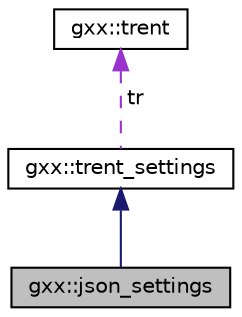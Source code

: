 digraph "gxx::json_settings"
{
  edge [fontname="Helvetica",fontsize="10",labelfontname="Helvetica",labelfontsize="10"];
  node [fontname="Helvetica",fontsize="10",shape=record];
  Node1 [label="gxx::json_settings",height=0.2,width=0.4,color="black", fillcolor="grey75", style="filled", fontcolor="black"];
  Node2 -> Node1 [dir="back",color="midnightblue",fontsize="10",style="solid",fontname="Helvetica"];
  Node2 [label="gxx::trent_settings",height=0.2,width=0.4,color="black", fillcolor="white", style="filled",URL="$structgxx_1_1trent__settings.html"];
  Node3 -> Node2 [dir="back",color="darkorchid3",fontsize="10",style="dashed",label=" tr" ,fontname="Helvetica"];
  Node3 [label="gxx::trent",height=0.2,width=0.4,color="black", fillcolor="white", style="filled",URL="$classgxx_1_1trent.html"];
}
